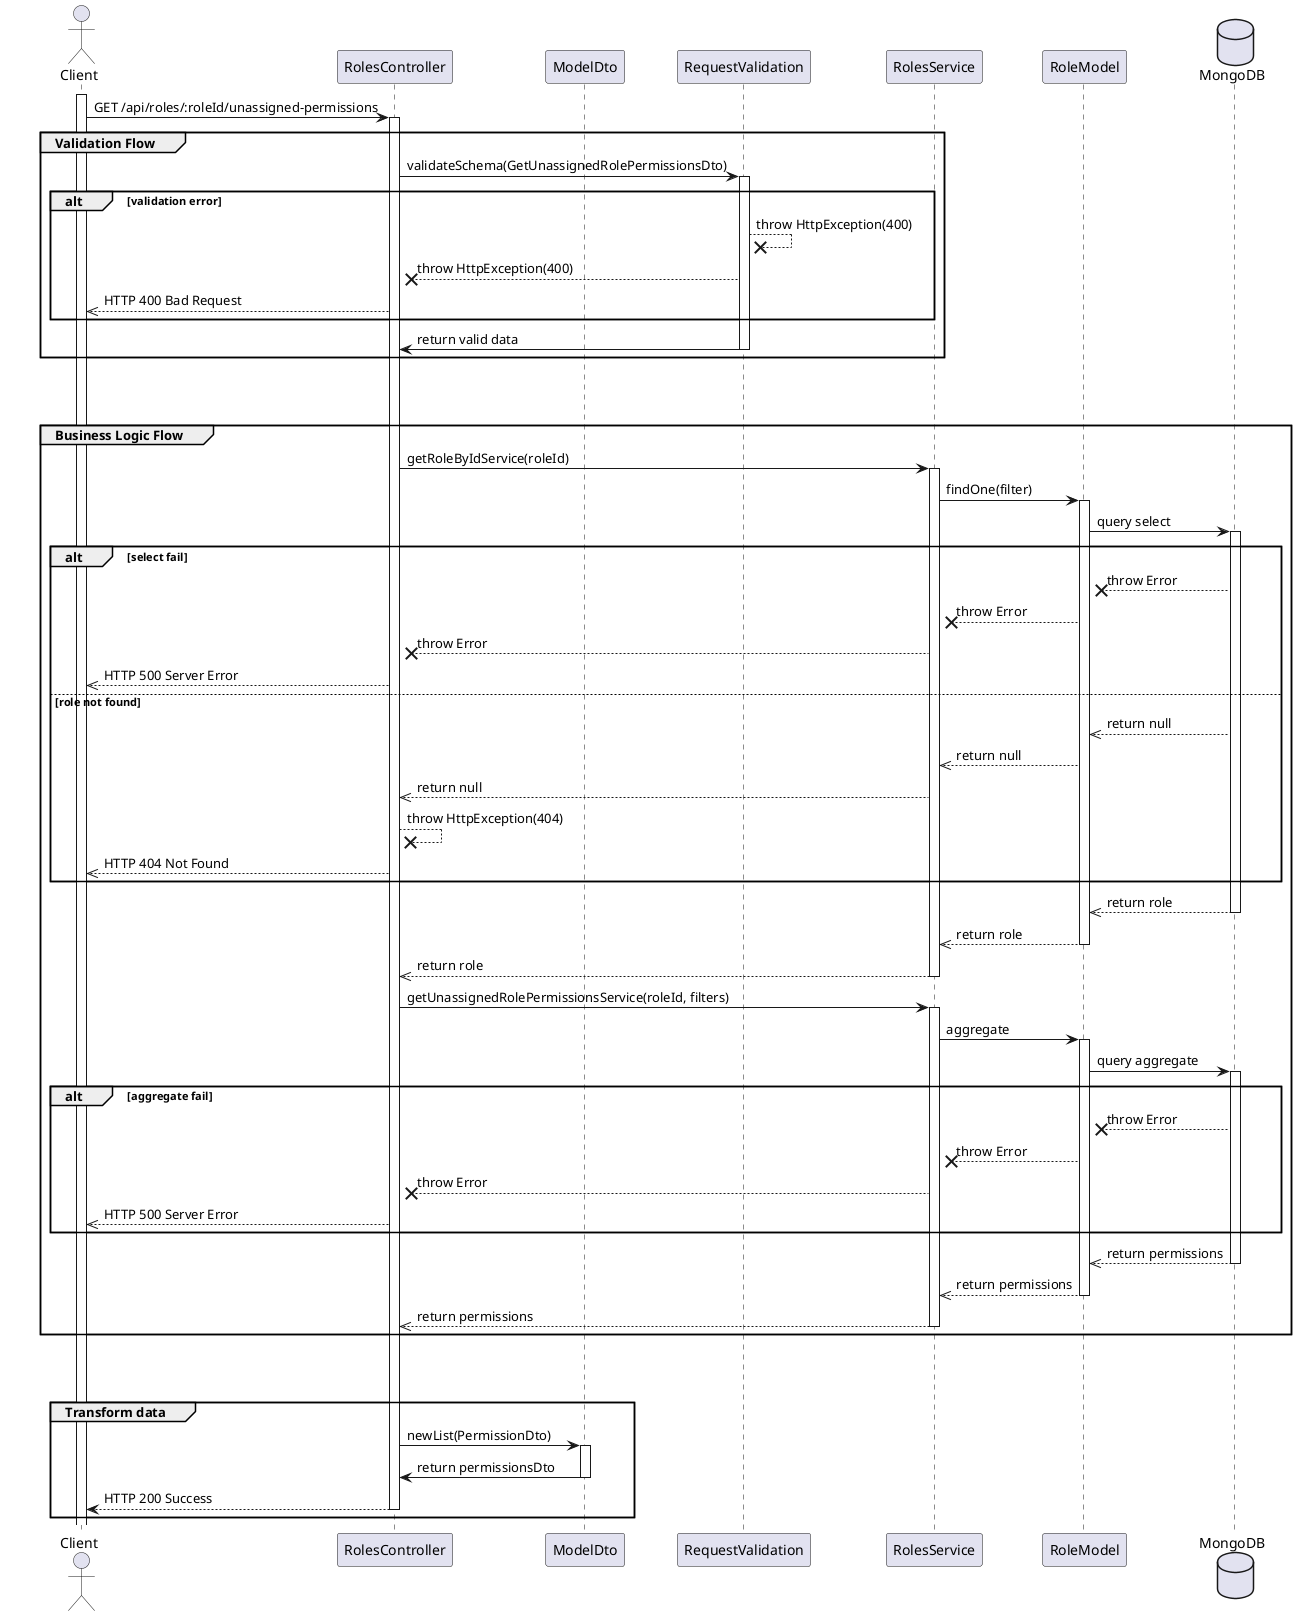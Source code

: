 @startuml List Unassigned Role Permissions

actor Client
participant RolesController
participant ModelDto
participant RequestValidation
participant RolesService
participant RoleModel
database MongoDB

activate Client
Client -> RolesController: GET /api/roles/:roleId/unassigned-permissions
activate RolesController

group Validation Flow
    RolesController -> RequestValidation: validateSchema(GetUnassignedRolePermissionsDto)
    activate RequestValidation

    alt validation error
        RequestValidation --x RequestValidation: throw HttpException(400)
        RequestValidation --x RolesController: throw HttpException(400)
        RolesController -->> Client: HTTP 400 Bad Request
    end

    RequestValidation -> RolesController: return valid data
    deactivate RequestValidation
end

break
break

group Business Logic Flow
    RolesController -> RolesService: getRoleByIdService(roleId)
    activate RolesService
    
    RolesService -> RoleModel: findOne(filter)
    activate RoleModel
    RoleModel -> MongoDB: query select
    activate MongoDB

    alt select fail
        MongoDB --x RoleModel: throw Error
        RoleModel --x RolesService: throw Error
        RolesService --x RolesController: throw Error
        RolesController -->> Client: HTTP 500 Server Error
    else role not found
        MongoDB -->> RoleModel: return null
        RoleModel -->> RolesService: return null
        RolesService -->> RolesController: return null
        RolesController --x RolesController: throw HttpException(404)
        RolesController -->> Client: HTTP 404 Not Found
    end

    MongoDB -->> RoleModel: return role
    deactivate MongoDB
    RoleModel -->> RolesService: return role
    deactivate RoleModel
    RolesService -->> RolesController: return role
    deactivate RolesService

    RolesController -> RolesService: getUnassignedRolePermissionsService(roleId, filters)
    activate RolesService
    RolesService -> RoleModel: aggregate
    activate RoleModel
    RoleModel -> MongoDB: query aggregate
    activate MongoDB

    alt aggregate fail
        MongoDB --x RoleModel: throw Error
        RoleModel --x RolesService: throw Error
        RolesService --x RolesController: throw Error
        RolesController -->> Client: HTTP 500 Server Error
    end

    MongoDB -->> RoleModel: return permissions
    deactivate MongoDB
    RoleModel -->> RolesService: return permissions
    deactivate RoleModel
    RolesService -->> RolesController: return permissions
    deactivate RolesService
end

break
break


group Transform data
    RolesController -> ModelDto: newList(PermissionDto)
    activate ModelDto
    ModelDto -> RolesController: return permissionsDto
    deactivate ModelDto

    RolesController --> Client: HTTP 200 Success
    deactivate RolesController
end



@enduml